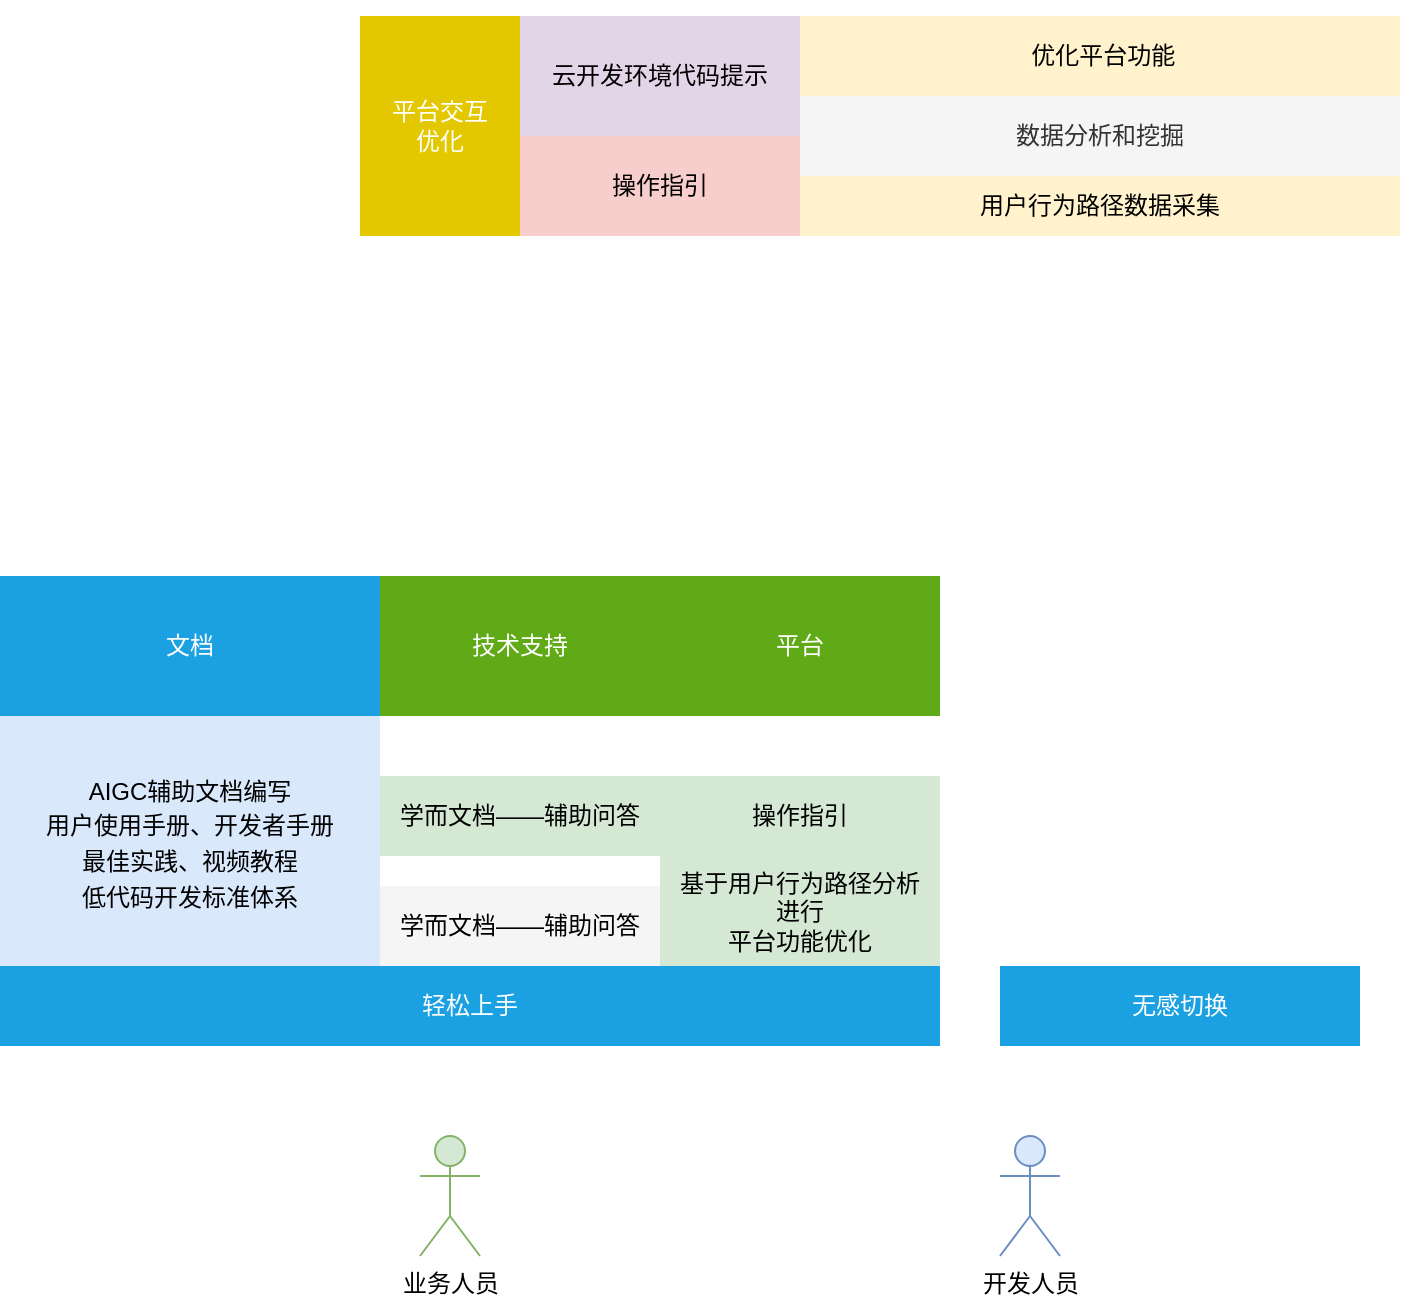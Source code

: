 <mxfile version="24.4.10" type="github">
  <diagram name="第 1 页" id="8O5h5OScacTJMluupPfA">
    <mxGraphModel dx="1687" dy="918" grid="1" gridSize="10" guides="1" tooltips="1" connect="1" arrows="1" fold="1" page="1" pageScale="1" pageWidth="827" pageHeight="1169" math="0" shadow="0">
      <root>
        <mxCell id="0" />
        <mxCell id="1" parent="0" />
        <mxCell id="eqsFsYHSdhdJB8c038Pn-1" value="文档" style="rounded=0;whiteSpace=wrap;html=1;fillColor=#1ba1e2;strokeColor=none;fontColor=#ffffff;" parent="1" vertex="1">
          <mxGeometry x="40" y="490" width="190" height="70" as="geometry" />
        </mxCell>
        <mxCell id="eqsFsYHSdhdJB8c038Pn-2" value="AIGC辅助文档编写&lt;div style=&quot;line-height: 150%;&quot;&gt;用户使用手册、开发者手册&lt;div style=&quot;line-height: 150%;&quot;&gt;最佳实践、视频教程&lt;/div&gt;&lt;div style=&quot;line-height: 150%;&quot;&gt;低代码开发标准体系&lt;/div&gt;&lt;/div&gt;" style="rounded=0;whiteSpace=wrap;html=1;fillColor=#dae8fc;strokeColor=none;" parent="1" vertex="1">
          <mxGeometry x="40" y="560" width="190" height="130" as="geometry" />
        </mxCell>
        <mxCell id="eqsFsYHSdhdJB8c038Pn-9" value="业务人员" style="shape=umlActor;verticalLabelPosition=bottom;verticalAlign=top;html=1;outlineConnect=0;fillColor=#d5e8d4;strokeColor=#82b366;" parent="1" vertex="1">
          <mxGeometry x="250" y="770" width="30" height="60" as="geometry" />
        </mxCell>
        <mxCell id="eqsFsYHSdhdJB8c038Pn-11" value="开发人员" style="shape=umlActor;verticalLabelPosition=bottom;verticalAlign=top;html=1;outlineConnect=0;fillColor=#dae8fc;strokeColor=#6c8ebf;" parent="1" vertex="1">
          <mxGeometry x="540" y="770" width="30" height="60" as="geometry" />
        </mxCell>
        <mxCell id="eqsFsYHSdhdJB8c038Pn-28" value="" style="edgeStyle=orthogonalEdgeStyle;rounded=0;orthogonalLoop=1;jettySize=auto;html=1;" parent="1" target="eqsFsYHSdhdJB8c038Pn-25" edge="1">
          <mxGeometry relative="1" as="geometry">
            <mxPoint x="260.053" y="280" as="sourcePoint" />
          </mxGeometry>
        </mxCell>
        <mxCell id="eqsFsYHSdhdJB8c038Pn-15" value="" style="rounded=0;whiteSpace=wrap;html=1;fillColor=#e1d5e7;strokeColor=none;" parent="1" vertex="1">
          <mxGeometry x="300" y="210" width="140" height="60" as="geometry" />
        </mxCell>
        <mxCell id="eqsFsYHSdhdJB8c038Pn-16" value="技术支持" style="rounded=0;whiteSpace=wrap;html=1;fillColor=#60a917;strokeColor=none;fontColor=#ffffff;" parent="1" vertex="1">
          <mxGeometry x="230" y="490" width="140" height="70" as="geometry" />
        </mxCell>
        <mxCell id="eqsFsYHSdhdJB8c038Pn-17" value="" style="rounded=0;whiteSpace=wrap;html=1;strokeColor=none;" parent="1" vertex="1">
          <mxGeometry x="300" y="360" width="440" height="80" as="geometry" />
        </mxCell>
        <mxCell id="eqsFsYHSdhdJB8c038Pn-18" value="" style="rounded=0;whiteSpace=wrap;html=1;fillColor=#f5f5f5;fontColor=#333333;strokeColor=none;" parent="1" vertex="1">
          <mxGeometry x="230" y="645" width="140" height="40" as="geometry" />
        </mxCell>
        <mxCell id="eqsFsYHSdhdJB8c038Pn-19" value="学而文档——辅助问答" style="rounded=0;whiteSpace=wrap;html=1;fillColor=#d5e8d4;strokeColor=none;" parent="1" vertex="1">
          <mxGeometry x="230" y="590" width="140" height="40" as="geometry" />
        </mxCell>
        <mxCell id="eqsFsYHSdhdJB8c038Pn-20" value="学而文档——辅助问答" style="text;html=1;align=center;verticalAlign=middle;whiteSpace=wrap;rounded=0;" parent="1" vertex="1">
          <mxGeometry x="235" y="650" width="130" height="30" as="geometry" />
        </mxCell>
        <mxCell id="eqsFsYHSdhdJB8c038Pn-25" value="&lt;font color=&quot;#ffffff&quot;&gt;平台交互&lt;/font&gt;&lt;div&gt;&lt;font color=&quot;#ffffff&quot;&gt;优化&lt;/font&gt;&lt;/div&gt;" style="rounded=0;whiteSpace=wrap;html=1;fillColor=#e3c800;strokeColor=none;fontColor=#000000;" parent="1" vertex="1">
          <mxGeometry x="220" y="210" width="80" height="110" as="geometry" />
        </mxCell>
        <mxCell id="eqsFsYHSdhdJB8c038Pn-26" value="&amp;nbsp;优化平台功能" style="rounded=0;whiteSpace=wrap;html=1;fillColor=#fff2cc;strokeColor=none;" parent="1" vertex="1">
          <mxGeometry x="440" y="210" width="300" height="40" as="geometry" />
        </mxCell>
        <mxCell id="eqsFsYHSdhdJB8c038Pn-27" value="用户行为路径数据采集" style="rounded=0;whiteSpace=wrap;html=1;fillColor=#fff2cc;strokeColor=none;" parent="1" vertex="1">
          <mxGeometry x="440" y="290" width="300" height="30" as="geometry" />
        </mxCell>
        <mxCell id="eqsFsYHSdhdJB8c038Pn-29" value="云开发环境代码提示" style="text;html=1;align=center;verticalAlign=middle;whiteSpace=wrap;rounded=0;" parent="1" vertex="1">
          <mxGeometry x="310" y="225" width="120" height="30" as="geometry" />
        </mxCell>
        <mxCell id="eqsFsYHSdhdJB8c038Pn-30" value="数据分析和挖掘" style="rounded=0;whiteSpace=wrap;html=1;fillColor=#f5f5f5;fontColor=#333333;strokeColor=none;" parent="1" vertex="1">
          <mxGeometry x="440" y="250" width="300" height="40" as="geometry" />
        </mxCell>
        <mxCell id="u_StKlFpM14kzGRllfnP-1" value="操作指引" style="rounded=0;whiteSpace=wrap;html=1;fillColor=#f8cecc;strokeColor=none;" parent="1" vertex="1">
          <mxGeometry x="300" y="270" width="140" height="50" as="geometry" />
        </mxCell>
        <mxCell id="TV9XaEOIVPnjF7qLCq7J-1" value="轻松上手" style="rounded=0;whiteSpace=wrap;html=1;fillColor=#1ba1e2;strokeColor=none;fontColor=#ffffff;" vertex="1" parent="1">
          <mxGeometry x="40" y="685" width="470" height="40" as="geometry" />
        </mxCell>
        <mxCell id="TV9XaEOIVPnjF7qLCq7J-2" value="无感切换" style="rounded=0;whiteSpace=wrap;html=1;fillColor=#1ba1e2;strokeColor=none;fontColor=#ffffff;" vertex="1" parent="1">
          <mxGeometry x="540" y="685" width="180" height="40" as="geometry" />
        </mxCell>
        <mxCell id="TV9XaEOIVPnjF7qLCq7J-3" value="平台" style="rounded=0;whiteSpace=wrap;html=1;fillColor=#60a917;strokeColor=none;fontColor=#ffffff;" vertex="1" parent="1">
          <mxGeometry x="370" y="490" width="140" height="70" as="geometry" />
        </mxCell>
        <mxCell id="TV9XaEOIVPnjF7qLCq7J-5" value="操作指引" style="rounded=0;whiteSpace=wrap;html=1;fillColor=#d5e8d4;strokeColor=none;" vertex="1" parent="1">
          <mxGeometry x="370" y="590" width="140" height="40" as="geometry" />
        </mxCell>
        <mxCell id="TV9XaEOIVPnjF7qLCq7J-6" value="基于用户行为路径分析&lt;div&gt;进行&lt;div&gt;平台功能优化&lt;/div&gt;&lt;/div&gt;" style="rounded=0;whiteSpace=wrap;html=1;fillColor=#d5e8d4;strokeColor=none;" vertex="1" parent="1">
          <mxGeometry x="370" y="630" width="140" height="55" as="geometry" />
        </mxCell>
      </root>
    </mxGraphModel>
  </diagram>
</mxfile>
